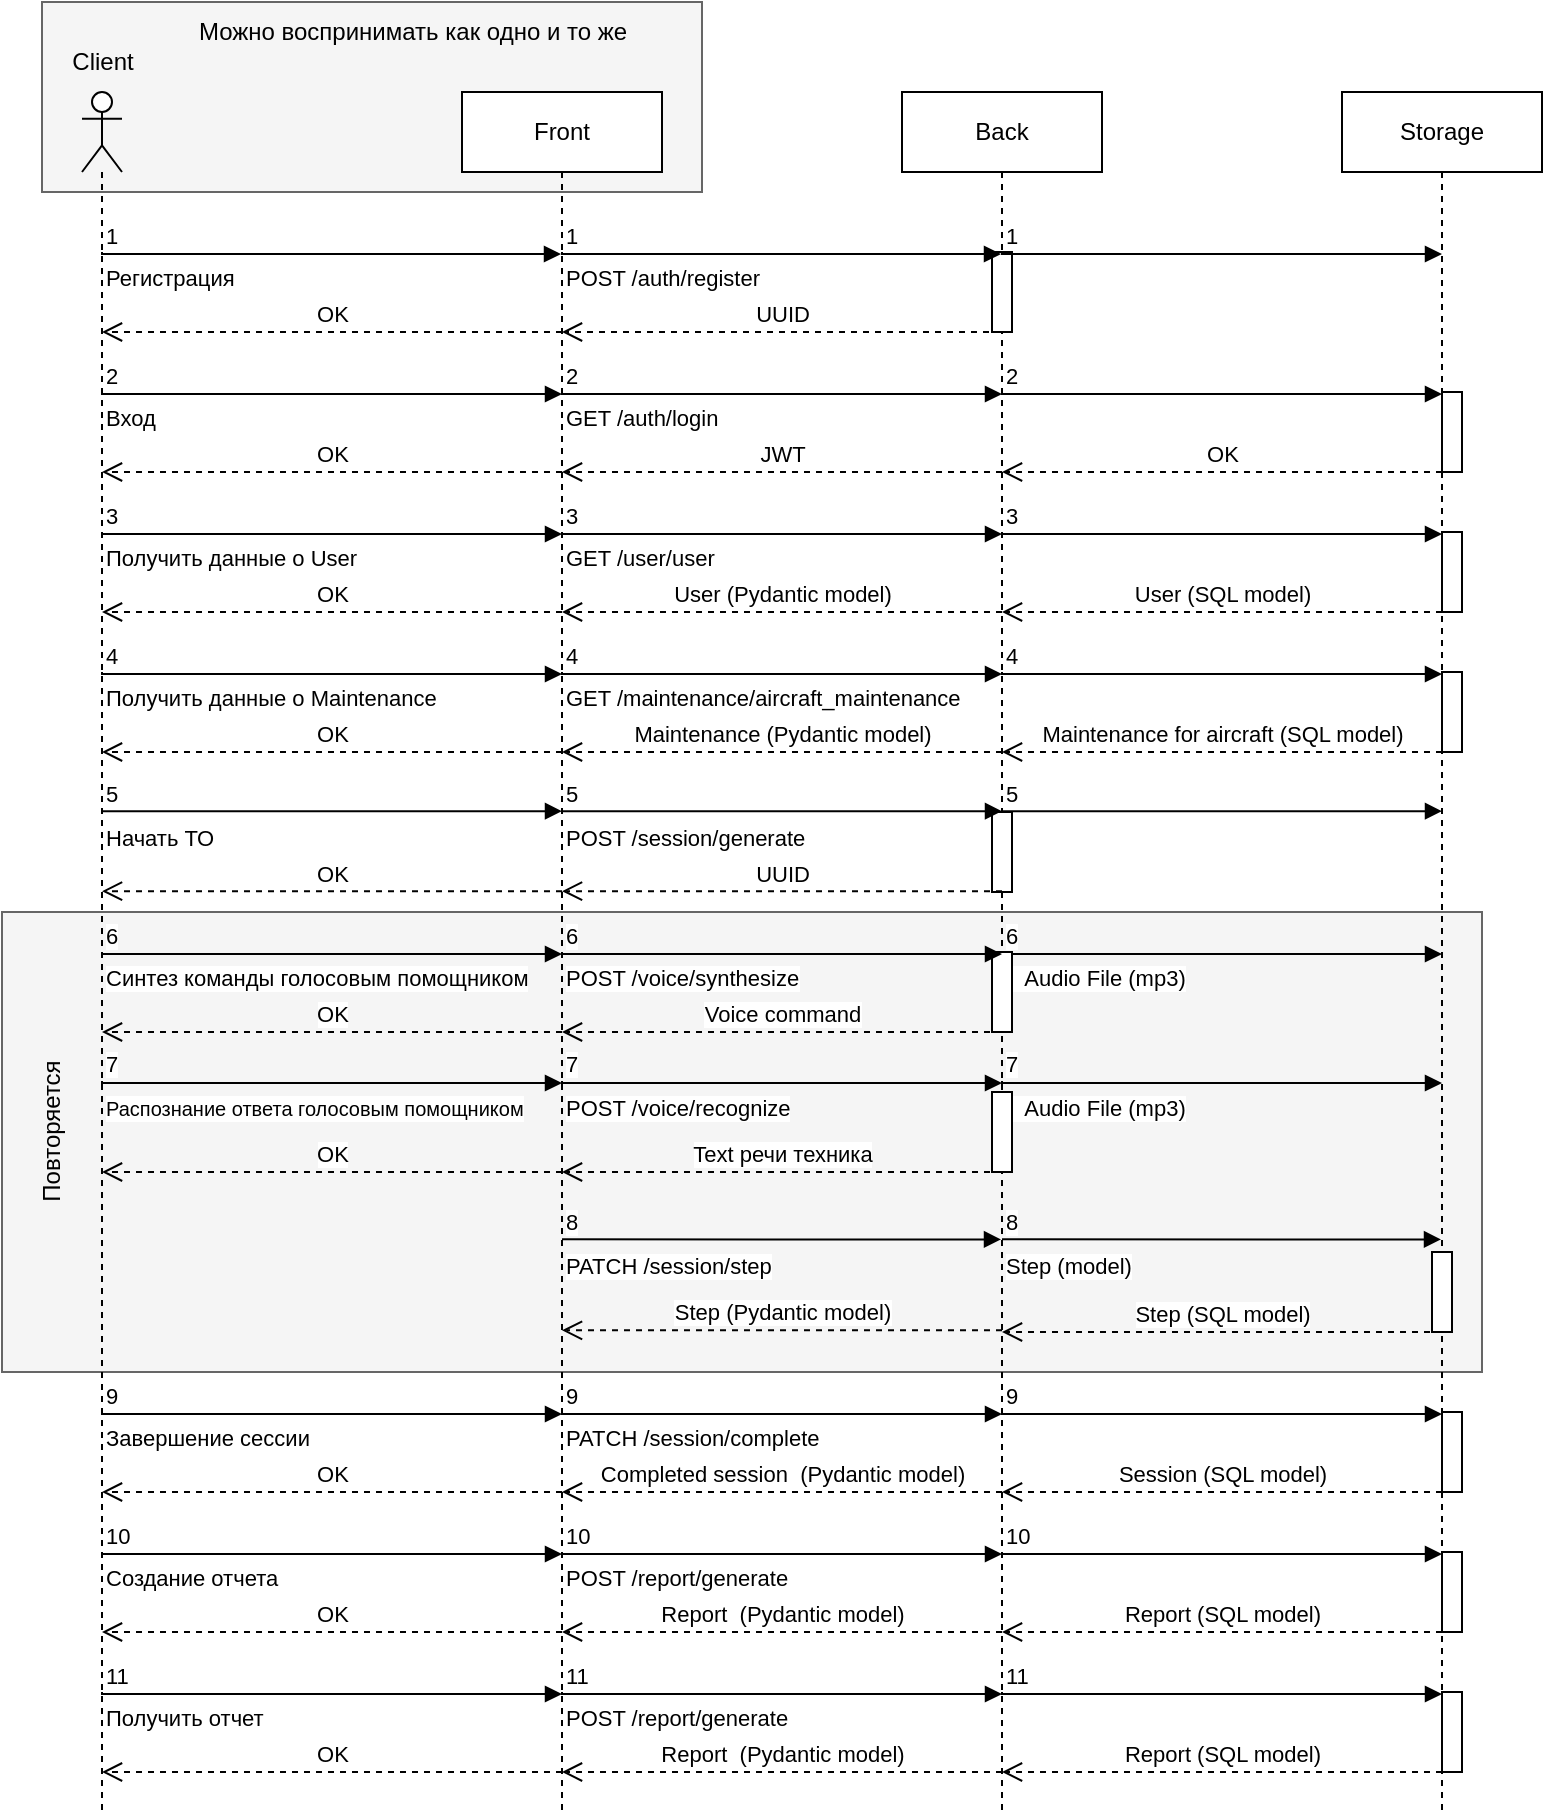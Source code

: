 <mxfile version="26.0.10">
  <diagram name="Page-1" id="mnqXat30dHa5sZkSwxg4">
    <mxGraphModel dx="1740" dy="1034" grid="1" gridSize="10" guides="1" tooltips="1" connect="1" arrows="1" fold="1" page="1" pageScale="1" pageWidth="850" pageHeight="1100" math="0" shadow="0">
      <root>
        <mxCell id="0" />
        <mxCell id="1" parent="0" />
        <mxCell id="ws5sJyPMo2YadNWLjSWE-92" value="" style="rounded=0;whiteSpace=wrap;html=1;fillColor=#f5f5f5;fontColor=#333333;strokeColor=#666666;" vertex="1" parent="1">
          <mxGeometry x="30" y="15" width="330" height="95" as="geometry" />
        </mxCell>
        <mxCell id="ws5sJyPMo2YadNWLjSWE-73" value="" style="rounded=0;whiteSpace=wrap;html=1;fillColor=#f5f5f5;strokeColor=#666666;fontColor=#333333;" vertex="1" parent="1">
          <mxGeometry x="10" y="470" width="740" height="230" as="geometry" />
        </mxCell>
        <mxCell id="ws5sJyPMo2YadNWLjSWE-1" value="" style="shape=umlLifeline;perimeter=lifelinePerimeter;whiteSpace=wrap;html=1;container=1;dropTarget=0;collapsible=0;recursiveResize=0;outlineConnect=0;portConstraint=eastwest;newEdgeStyle={&quot;curved&quot;:0,&quot;rounded&quot;:0};participant=umlActor;" vertex="1" parent="1">
          <mxGeometry x="50" y="60" width="20" height="860" as="geometry" />
        </mxCell>
        <mxCell id="ws5sJyPMo2YadNWLjSWE-2" value="Front" style="shape=umlLifeline;perimeter=lifelinePerimeter;whiteSpace=wrap;html=1;container=1;dropTarget=0;collapsible=0;recursiveResize=0;outlineConnect=0;portConstraint=eastwest;newEdgeStyle={&quot;curved&quot;:0,&quot;rounded&quot;:0};" vertex="1" parent="1">
          <mxGeometry x="240" y="60" width="100" height="860" as="geometry" />
        </mxCell>
        <mxCell id="ws5sJyPMo2YadNWLjSWE-3" value="Back" style="shape=umlLifeline;perimeter=lifelinePerimeter;whiteSpace=wrap;html=1;container=1;dropTarget=0;collapsible=0;recursiveResize=0;outlineConnect=0;portConstraint=eastwest;newEdgeStyle={&quot;curved&quot;:0,&quot;rounded&quot;:0};" vertex="1" parent="1">
          <mxGeometry x="460" y="60" width="100" height="860" as="geometry" />
        </mxCell>
        <mxCell id="ws5sJyPMo2YadNWLjSWE-27" value="" style="html=1;points=[[0,0,0,0,5],[0,1,0,0,-5],[1,0,0,0,5],[1,1,0,0,-5]];perimeter=orthogonalPerimeter;outlineConnect=0;targetShapes=umlLifeline;portConstraint=eastwest;newEdgeStyle={&quot;curved&quot;:0,&quot;rounded&quot;:0};" vertex="1" parent="ws5sJyPMo2YadNWLjSWE-3">
          <mxGeometry x="45" y="80" width="10" height="40" as="geometry" />
        </mxCell>
        <mxCell id="ws5sJyPMo2YadNWLjSWE-66" value="" style="html=1;points=[[0,0,0,0,5],[0,1,0,0,-5],[1,0,0,0,5],[1,1,0,0,-5]];perimeter=orthogonalPerimeter;outlineConnect=0;targetShapes=umlLifeline;portConstraint=eastwest;newEdgeStyle={&quot;curved&quot;:0,&quot;rounded&quot;:0};" vertex="1" parent="ws5sJyPMo2YadNWLjSWE-3">
          <mxGeometry x="45" y="360" width="10" height="40" as="geometry" />
        </mxCell>
        <mxCell id="ws5sJyPMo2YadNWLjSWE-4" value="Storage" style="shape=umlLifeline;perimeter=lifelinePerimeter;whiteSpace=wrap;html=1;container=1;dropTarget=0;collapsible=0;recursiveResize=0;outlineConnect=0;portConstraint=eastwest;newEdgeStyle={&quot;curved&quot;:0,&quot;rounded&quot;:0};" vertex="1" parent="1">
          <mxGeometry x="680" y="60" width="100" height="860" as="geometry" />
        </mxCell>
        <mxCell id="ws5sJyPMo2YadNWLjSWE-30" value="" style="html=1;points=[[0,0,0,0,5],[0,1,0,0,-5],[1,0,0,0,5],[1,1,0,0,-5]];perimeter=orthogonalPerimeter;outlineConnect=0;targetShapes=umlLifeline;portConstraint=eastwest;newEdgeStyle={&quot;curved&quot;:0,&quot;rounded&quot;:0};" vertex="1" parent="ws5sJyPMo2YadNWLjSWE-4">
          <mxGeometry x="50" y="150" width="10" height="40" as="geometry" />
        </mxCell>
        <mxCell id="ws5sJyPMo2YadNWLjSWE-41" value="" style="html=1;points=[[0,0,0,0,5],[0,1,0,0,-5],[1,0,0,0,5],[1,1,0,0,-5]];perimeter=orthogonalPerimeter;outlineConnect=0;targetShapes=umlLifeline;portConstraint=eastwest;newEdgeStyle={&quot;curved&quot;:0,&quot;rounded&quot;:0};" vertex="1" parent="ws5sJyPMo2YadNWLjSWE-4">
          <mxGeometry x="50" y="220" width="10" height="40" as="geometry" />
        </mxCell>
        <mxCell id="ws5sJyPMo2YadNWLjSWE-54" value="" style="html=1;points=[[0,0,0,0,5],[0,1,0,0,-5],[1,0,0,0,5],[1,1,0,0,-5]];perimeter=orthogonalPerimeter;outlineConnect=0;targetShapes=umlLifeline;portConstraint=eastwest;newEdgeStyle={&quot;curved&quot;:0,&quot;rounded&quot;:0};" vertex="1" parent="ws5sJyPMo2YadNWLjSWE-4">
          <mxGeometry x="50" y="290" width="10" height="40" as="geometry" />
        </mxCell>
        <mxCell id="ws5sJyPMo2YadNWLjSWE-112" value="" style="html=1;points=[[0,0,0,0,5],[0,1,0,0,-5],[1,0,0,0,5],[1,1,0,0,-5]];perimeter=orthogonalPerimeter;outlineConnect=0;targetShapes=umlLifeline;portConstraint=eastwest;newEdgeStyle={&quot;curved&quot;:0,&quot;rounded&quot;:0};" vertex="1" parent="ws5sJyPMo2YadNWLjSWE-4">
          <mxGeometry x="45" y="580" width="10" height="40" as="geometry" />
        </mxCell>
        <mxCell id="ws5sJyPMo2YadNWLjSWE-120" value="" style="html=1;points=[[0,0,0,0,5],[0,1,0,0,-5],[1,0,0,0,5],[1,1,0,0,-5]];perimeter=orthogonalPerimeter;outlineConnect=0;targetShapes=umlLifeline;portConstraint=eastwest;newEdgeStyle={&quot;curved&quot;:0,&quot;rounded&quot;:0};" vertex="1" parent="ws5sJyPMo2YadNWLjSWE-4">
          <mxGeometry x="50" y="660" width="10" height="40" as="geometry" />
        </mxCell>
        <mxCell id="ws5sJyPMo2YadNWLjSWE-131" value="" style="html=1;points=[[0,0,0,0,5],[0,1,0,0,-5],[1,0,0,0,5],[1,1,0,0,-5]];perimeter=orthogonalPerimeter;outlineConnect=0;targetShapes=umlLifeline;portConstraint=eastwest;newEdgeStyle={&quot;curved&quot;:0,&quot;rounded&quot;:0};" vertex="1" parent="ws5sJyPMo2YadNWLjSWE-4">
          <mxGeometry x="50" y="730" width="10" height="40" as="geometry" />
        </mxCell>
        <mxCell id="ws5sJyPMo2YadNWLjSWE-141" value="" style="html=1;points=[[0,0,0,0,5],[0,1,0,0,-5],[1,0,0,0,5],[1,1,0,0,-5]];perimeter=orthogonalPerimeter;outlineConnect=0;targetShapes=umlLifeline;portConstraint=eastwest;newEdgeStyle={&quot;curved&quot;:0,&quot;rounded&quot;:0};" vertex="1" parent="ws5sJyPMo2YadNWLjSWE-4">
          <mxGeometry x="50" y="800" width="10" height="40" as="geometry" />
        </mxCell>
        <mxCell id="ws5sJyPMo2YadNWLjSWE-5" value="Client" style="text;html=1;align=center;verticalAlign=middle;resizable=0;points=[];autosize=1;strokeColor=none;fillColor=none;" vertex="1" parent="1">
          <mxGeometry x="35" y="30" width="50" height="30" as="geometry" />
        </mxCell>
        <mxCell id="ws5sJyPMo2YadNWLjSWE-6" value="Регистрация" style="endArrow=block;endFill=1;html=1;edgeStyle=orthogonalEdgeStyle;align=left;verticalAlign=top;rounded=0;" edge="1" parent="1" target="ws5sJyPMo2YadNWLjSWE-2">
          <mxGeometry x="-1" relative="1" as="geometry">
            <mxPoint x="60" y="140" as="sourcePoint" />
            <mxPoint x="220" y="140" as="targetPoint" />
            <Array as="points">
              <mxPoint x="60" y="141" />
            </Array>
          </mxGeometry>
        </mxCell>
        <mxCell id="ws5sJyPMo2YadNWLjSWE-7" value="1" style="edgeLabel;resizable=0;html=1;align=left;verticalAlign=bottom;" connectable="0" vertex="1" parent="ws5sJyPMo2YadNWLjSWE-6">
          <mxGeometry x="-1" relative="1" as="geometry" />
        </mxCell>
        <mxCell id="ws5sJyPMo2YadNWLjSWE-10" value="POST /auth/register" style="endArrow=block;endFill=1;html=1;edgeStyle=orthogonalEdgeStyle;align=left;verticalAlign=top;rounded=0;" edge="1" parent="1" target="ws5sJyPMo2YadNWLjSWE-3">
          <mxGeometry x="-1" relative="1" as="geometry">
            <mxPoint x="290" y="140" as="sourcePoint" />
            <mxPoint x="500" y="141" as="targetPoint" />
            <Array as="points">
              <mxPoint x="290" y="141" />
            </Array>
          </mxGeometry>
        </mxCell>
        <mxCell id="ws5sJyPMo2YadNWLjSWE-11" value="1" style="edgeLabel;resizable=0;html=1;align=left;verticalAlign=bottom;" connectable="0" vertex="1" parent="ws5sJyPMo2YadNWLjSWE-10">
          <mxGeometry x="-1" relative="1" as="geometry" />
        </mxCell>
        <mxCell id="ws5sJyPMo2YadNWLjSWE-12" value="" style="endArrow=block;endFill=1;html=1;edgeStyle=orthogonalEdgeStyle;align=left;verticalAlign=top;rounded=0;" edge="1" parent="1">
          <mxGeometry x="-1" relative="1" as="geometry">
            <mxPoint x="510" y="140" as="sourcePoint" />
            <mxPoint x="730" y="141" as="targetPoint" />
            <Array as="points">
              <mxPoint x="510" y="141" />
            </Array>
          </mxGeometry>
        </mxCell>
        <mxCell id="ws5sJyPMo2YadNWLjSWE-13" value="1" style="edgeLabel;resizable=0;html=1;align=left;verticalAlign=bottom;" connectable="0" vertex="1" parent="ws5sJyPMo2YadNWLjSWE-12">
          <mxGeometry x="-1" relative="1" as="geometry" />
        </mxCell>
        <mxCell id="ws5sJyPMo2YadNWLjSWE-15" value="UUID" style="html=1;verticalAlign=bottom;endArrow=open;dashed=1;endSize=8;curved=0;rounded=0;" edge="1" parent="1" source="ws5sJyPMo2YadNWLjSWE-3" target="ws5sJyPMo2YadNWLjSWE-2">
          <mxGeometry relative="1" as="geometry">
            <mxPoint x="430" y="190" as="sourcePoint" />
            <mxPoint x="350" y="190" as="targetPoint" />
            <Array as="points">
              <mxPoint x="400" y="180" />
            </Array>
          </mxGeometry>
        </mxCell>
        <mxCell id="ws5sJyPMo2YadNWLjSWE-16" value="OK" style="html=1;verticalAlign=bottom;endArrow=open;dashed=1;endSize=8;curved=0;rounded=0;" edge="1" parent="1" target="ws5sJyPMo2YadNWLjSWE-1">
          <mxGeometry relative="1" as="geometry">
            <mxPoint x="290" y="180" as="sourcePoint" />
            <mxPoint x="70" y="180" as="targetPoint" />
            <Array as="points" />
          </mxGeometry>
        </mxCell>
        <mxCell id="ws5sJyPMo2YadNWLjSWE-17" value="Вход" style="endArrow=block;endFill=1;html=1;edgeStyle=orthogonalEdgeStyle;align=left;verticalAlign=top;rounded=0;" edge="1" parent="1">
          <mxGeometry x="-1" relative="1" as="geometry">
            <mxPoint x="60" y="210" as="sourcePoint" />
            <mxPoint x="290" y="211" as="targetPoint" />
            <Array as="points">
              <mxPoint x="60" y="211" />
            </Array>
          </mxGeometry>
        </mxCell>
        <mxCell id="ws5sJyPMo2YadNWLjSWE-18" value="2" style="edgeLabel;resizable=0;html=1;align=left;verticalAlign=bottom;" connectable="0" vertex="1" parent="ws5sJyPMo2YadNWLjSWE-17">
          <mxGeometry x="-1" relative="1" as="geometry" />
        </mxCell>
        <mxCell id="ws5sJyPMo2YadNWLjSWE-19" value="GET /auth/login" style="endArrow=block;endFill=1;html=1;edgeStyle=orthogonalEdgeStyle;align=left;verticalAlign=top;rounded=0;" edge="1" parent="1">
          <mxGeometry x="-1" relative="1" as="geometry">
            <mxPoint x="290" y="210" as="sourcePoint" />
            <mxPoint x="510" y="211" as="targetPoint" />
            <Array as="points">
              <mxPoint x="290" y="211" />
            </Array>
          </mxGeometry>
        </mxCell>
        <mxCell id="ws5sJyPMo2YadNWLjSWE-20" value="2" style="edgeLabel;resizable=0;html=1;align=left;verticalAlign=bottom;" connectable="0" vertex="1" parent="ws5sJyPMo2YadNWLjSWE-19">
          <mxGeometry x="-1" relative="1" as="geometry" />
        </mxCell>
        <mxCell id="ws5sJyPMo2YadNWLjSWE-28" value="" style="endArrow=block;endFill=1;html=1;edgeStyle=orthogonalEdgeStyle;align=left;verticalAlign=top;rounded=0;" edge="1" parent="1">
          <mxGeometry x="-1" relative="1" as="geometry">
            <mxPoint x="510" y="210" as="sourcePoint" />
            <mxPoint x="730" y="211" as="targetPoint" />
            <Array as="points">
              <mxPoint x="510" y="211" />
            </Array>
          </mxGeometry>
        </mxCell>
        <mxCell id="ws5sJyPMo2YadNWLjSWE-29" value="2" style="edgeLabel;resizable=0;html=1;align=left;verticalAlign=bottom;" connectable="0" vertex="1" parent="ws5sJyPMo2YadNWLjSWE-28">
          <mxGeometry x="-1" relative="1" as="geometry" />
        </mxCell>
        <mxCell id="ws5sJyPMo2YadNWLjSWE-31" value="JWT" style="html=1;verticalAlign=bottom;endArrow=open;dashed=1;endSize=8;curved=0;rounded=0;" edge="1" parent="1">
          <mxGeometry relative="1" as="geometry">
            <mxPoint x="510" y="250" as="sourcePoint" />
            <mxPoint x="290" y="250" as="targetPoint" />
            <Array as="points">
              <mxPoint x="400" y="250" />
            </Array>
          </mxGeometry>
        </mxCell>
        <mxCell id="ws5sJyPMo2YadNWLjSWE-32" value="OK" style="html=1;verticalAlign=bottom;endArrow=open;dashed=1;endSize=8;curved=0;rounded=0;" edge="1" parent="1">
          <mxGeometry relative="1" as="geometry">
            <mxPoint x="730" y="250" as="sourcePoint" />
            <mxPoint x="510" y="250" as="targetPoint" />
            <Array as="points">
              <mxPoint x="620" y="250" />
            </Array>
          </mxGeometry>
        </mxCell>
        <mxCell id="ws5sJyPMo2YadNWLjSWE-34" value="OK" style="html=1;verticalAlign=bottom;endArrow=open;dashed=1;endSize=8;curved=0;rounded=0;" edge="1" parent="1">
          <mxGeometry relative="1" as="geometry">
            <mxPoint x="290" y="250" as="sourcePoint" />
            <mxPoint x="60" y="250" as="targetPoint" />
            <Array as="points" />
          </mxGeometry>
        </mxCell>
        <mxCell id="ws5sJyPMo2YadNWLjSWE-35" value="Получить данные о User" style="endArrow=block;endFill=1;html=1;edgeStyle=orthogonalEdgeStyle;align=left;verticalAlign=top;rounded=0;" edge="1" parent="1">
          <mxGeometry x="-1" relative="1" as="geometry">
            <mxPoint x="60" y="280" as="sourcePoint" />
            <mxPoint x="290" y="281" as="targetPoint" />
            <Array as="points">
              <mxPoint x="60" y="281" />
            </Array>
          </mxGeometry>
        </mxCell>
        <mxCell id="ws5sJyPMo2YadNWLjSWE-36" value="3" style="edgeLabel;resizable=0;html=1;align=left;verticalAlign=bottom;" connectable="0" vertex="1" parent="ws5sJyPMo2YadNWLjSWE-35">
          <mxGeometry x="-1" relative="1" as="geometry" />
        </mxCell>
        <mxCell id="ws5sJyPMo2YadNWLjSWE-37" value="GET /user/user" style="endArrow=block;endFill=1;html=1;edgeStyle=orthogonalEdgeStyle;align=left;verticalAlign=top;rounded=0;" edge="1" parent="1">
          <mxGeometry x="-1" relative="1" as="geometry">
            <mxPoint x="290" y="280" as="sourcePoint" />
            <mxPoint x="510" y="281" as="targetPoint" />
            <Array as="points">
              <mxPoint x="290" y="281" />
            </Array>
          </mxGeometry>
        </mxCell>
        <mxCell id="ws5sJyPMo2YadNWLjSWE-38" value="3" style="edgeLabel;resizable=0;html=1;align=left;verticalAlign=bottom;" connectable="0" vertex="1" parent="ws5sJyPMo2YadNWLjSWE-37">
          <mxGeometry x="-1" relative="1" as="geometry" />
        </mxCell>
        <mxCell id="ws5sJyPMo2YadNWLjSWE-39" value="" style="endArrow=block;endFill=1;html=1;edgeStyle=orthogonalEdgeStyle;align=left;verticalAlign=top;rounded=0;" edge="1" parent="1">
          <mxGeometry x="-1" relative="1" as="geometry">
            <mxPoint x="510" y="280" as="sourcePoint" />
            <mxPoint x="730" y="281" as="targetPoint" />
            <Array as="points">
              <mxPoint x="510" y="281" />
            </Array>
          </mxGeometry>
        </mxCell>
        <mxCell id="ws5sJyPMo2YadNWLjSWE-40" value="3" style="edgeLabel;resizable=0;html=1;align=left;verticalAlign=bottom;" connectable="0" vertex="1" parent="ws5sJyPMo2YadNWLjSWE-39">
          <mxGeometry x="-1" relative="1" as="geometry" />
        </mxCell>
        <mxCell id="ws5sJyPMo2YadNWLjSWE-42" value="User (Pydantic model)" style="html=1;verticalAlign=bottom;endArrow=open;dashed=1;endSize=8;curved=0;rounded=0;" edge="1" parent="1">
          <mxGeometry relative="1" as="geometry">
            <mxPoint x="510" y="320" as="sourcePoint" />
            <mxPoint x="290" y="320" as="targetPoint" />
            <Array as="points">
              <mxPoint x="400" y="320" />
            </Array>
          </mxGeometry>
        </mxCell>
        <mxCell id="ws5sJyPMo2YadNWLjSWE-43" value="User (SQL model)" style="html=1;verticalAlign=bottom;endArrow=open;dashed=1;endSize=8;curved=0;rounded=0;" edge="1" parent="1">
          <mxGeometry relative="1" as="geometry">
            <mxPoint x="730" y="320" as="sourcePoint" />
            <mxPoint x="510" y="320" as="targetPoint" />
            <Array as="points" />
          </mxGeometry>
        </mxCell>
        <mxCell id="ws5sJyPMo2YadNWLjSWE-44" value="OK" style="html=1;verticalAlign=bottom;endArrow=open;dashed=1;endSize=8;curved=0;rounded=0;" edge="1" parent="1">
          <mxGeometry relative="1" as="geometry">
            <mxPoint x="290" y="320" as="sourcePoint" />
            <mxPoint x="60" y="320" as="targetPoint" />
            <Array as="points" />
          </mxGeometry>
        </mxCell>
        <mxCell id="ws5sJyPMo2YadNWLjSWE-45" value="Получить данные о Maintenance" style="endArrow=block;endFill=1;html=1;edgeStyle=orthogonalEdgeStyle;align=left;verticalAlign=top;rounded=0;" edge="1" parent="1">
          <mxGeometry x="-1" relative="1" as="geometry">
            <mxPoint x="60" y="350" as="sourcePoint" />
            <mxPoint x="290" y="351" as="targetPoint" />
            <Array as="points">
              <mxPoint x="60" y="351" />
            </Array>
          </mxGeometry>
        </mxCell>
        <mxCell id="ws5sJyPMo2YadNWLjSWE-46" value="4" style="edgeLabel;resizable=0;html=1;align=left;verticalAlign=bottom;" connectable="0" vertex="1" parent="ws5sJyPMo2YadNWLjSWE-45">
          <mxGeometry x="-1" relative="1" as="geometry" />
        </mxCell>
        <mxCell id="ws5sJyPMo2YadNWLjSWE-47" value="GET /maintenance/aircraft_maintenance" style="endArrow=block;endFill=1;html=1;edgeStyle=orthogonalEdgeStyle;align=left;verticalAlign=top;rounded=0;" edge="1" parent="1">
          <mxGeometry x="-1" relative="1" as="geometry">
            <mxPoint x="290" y="350" as="sourcePoint" />
            <mxPoint x="510" y="351" as="targetPoint" />
            <Array as="points">
              <mxPoint x="290" y="351" />
            </Array>
          </mxGeometry>
        </mxCell>
        <mxCell id="ws5sJyPMo2YadNWLjSWE-48" value="4" style="edgeLabel;resizable=0;html=1;align=left;verticalAlign=bottom;" connectable="0" vertex="1" parent="ws5sJyPMo2YadNWLjSWE-47">
          <mxGeometry x="-1" relative="1" as="geometry" />
        </mxCell>
        <mxCell id="ws5sJyPMo2YadNWLjSWE-49" value="" style="endArrow=block;endFill=1;html=1;edgeStyle=orthogonalEdgeStyle;align=left;verticalAlign=top;rounded=0;" edge="1" parent="1">
          <mxGeometry x="-1" relative="1" as="geometry">
            <mxPoint x="510" y="350" as="sourcePoint" />
            <mxPoint x="730" y="351" as="targetPoint" />
            <Array as="points">
              <mxPoint x="510" y="351" />
            </Array>
          </mxGeometry>
        </mxCell>
        <mxCell id="ws5sJyPMo2YadNWLjSWE-50" value="4" style="edgeLabel;resizable=0;html=1;align=left;verticalAlign=bottom;" connectable="0" vertex="1" parent="ws5sJyPMo2YadNWLjSWE-49">
          <mxGeometry x="-1" relative="1" as="geometry" />
        </mxCell>
        <mxCell id="ws5sJyPMo2YadNWLjSWE-51" value="&lt;span style=&quot;text-align: left;&quot;&gt;Maintenance&lt;/span&gt;&amp;nbsp;(Pydantic model)" style="html=1;verticalAlign=bottom;endArrow=open;dashed=1;endSize=8;curved=0;rounded=0;" edge="1" parent="1">
          <mxGeometry relative="1" as="geometry">
            <mxPoint x="510" y="390" as="sourcePoint" />
            <mxPoint x="290" y="390" as="targetPoint" />
            <Array as="points">
              <mxPoint x="400" y="390" />
            </Array>
          </mxGeometry>
        </mxCell>
        <mxCell id="ws5sJyPMo2YadNWLjSWE-52" value="&lt;span style=&quot;text-align: left;&quot;&gt;Maintenance for aircraft&lt;/span&gt;&amp;nbsp;(SQL model)" style="html=1;verticalAlign=bottom;endArrow=open;dashed=1;endSize=8;curved=0;rounded=0;" edge="1" parent="1">
          <mxGeometry relative="1" as="geometry">
            <mxPoint x="730" y="390" as="sourcePoint" />
            <mxPoint x="510" y="390" as="targetPoint" />
            <Array as="points" />
          </mxGeometry>
        </mxCell>
        <mxCell id="ws5sJyPMo2YadNWLjSWE-53" value="OK" style="html=1;verticalAlign=bottom;endArrow=open;dashed=1;endSize=8;curved=0;rounded=0;" edge="1" parent="1">
          <mxGeometry relative="1" as="geometry">
            <mxPoint x="290" y="390" as="sourcePoint" />
            <mxPoint x="60" y="390" as="targetPoint" />
            <Array as="points" />
          </mxGeometry>
        </mxCell>
        <mxCell id="ws5sJyPMo2YadNWLjSWE-57" value="Начать ТО" style="endArrow=block;endFill=1;html=1;edgeStyle=orthogonalEdgeStyle;align=left;verticalAlign=top;rounded=0;" edge="1" parent="1">
          <mxGeometry x="-1" relative="1" as="geometry">
            <mxPoint x="60" y="419.58" as="sourcePoint" />
            <mxPoint x="290" y="420.58" as="targetPoint" />
            <Array as="points">
              <mxPoint x="60" y="420.58" />
            </Array>
          </mxGeometry>
        </mxCell>
        <mxCell id="ws5sJyPMo2YadNWLjSWE-58" value="5" style="edgeLabel;resizable=0;html=1;align=left;verticalAlign=bottom;" connectable="0" vertex="1" parent="ws5sJyPMo2YadNWLjSWE-57">
          <mxGeometry x="-1" relative="1" as="geometry" />
        </mxCell>
        <mxCell id="ws5sJyPMo2YadNWLjSWE-59" value="POST /session/generate" style="endArrow=block;endFill=1;html=1;edgeStyle=orthogonalEdgeStyle;align=left;verticalAlign=top;rounded=0;" edge="1" parent="1">
          <mxGeometry x="-1" relative="1" as="geometry">
            <mxPoint x="290" y="419.58" as="sourcePoint" />
            <mxPoint x="510" y="420.58" as="targetPoint" />
            <Array as="points">
              <mxPoint x="290" y="420.58" />
            </Array>
          </mxGeometry>
        </mxCell>
        <mxCell id="ws5sJyPMo2YadNWLjSWE-60" value="5" style="edgeLabel;resizable=0;html=1;align=left;verticalAlign=bottom;" connectable="0" vertex="1" parent="ws5sJyPMo2YadNWLjSWE-59">
          <mxGeometry x="-1" relative="1" as="geometry" />
        </mxCell>
        <mxCell id="ws5sJyPMo2YadNWLjSWE-61" value="" style="endArrow=block;endFill=1;html=1;edgeStyle=orthogonalEdgeStyle;align=left;verticalAlign=top;rounded=0;" edge="1" parent="1">
          <mxGeometry x="-1" relative="1" as="geometry">
            <mxPoint x="510" y="419.58" as="sourcePoint" />
            <mxPoint x="730" y="420.58" as="targetPoint" />
            <Array as="points">
              <mxPoint x="510" y="420.58" />
            </Array>
          </mxGeometry>
        </mxCell>
        <mxCell id="ws5sJyPMo2YadNWLjSWE-62" value="5" style="edgeLabel;resizable=0;html=1;align=left;verticalAlign=bottom;" connectable="0" vertex="1" parent="ws5sJyPMo2YadNWLjSWE-61">
          <mxGeometry x="-1" relative="1" as="geometry" />
        </mxCell>
        <mxCell id="ws5sJyPMo2YadNWLjSWE-63" value="&lt;div style=&quot;text-align: left;&quot;&gt;UUID&lt;/div&gt;" style="html=1;verticalAlign=bottom;endArrow=open;dashed=1;endSize=8;curved=0;rounded=0;" edge="1" parent="1">
          <mxGeometry relative="1" as="geometry">
            <mxPoint x="510" y="459.58" as="sourcePoint" />
            <mxPoint x="290" y="459.58" as="targetPoint" />
            <Array as="points">
              <mxPoint x="400" y="459.58" />
            </Array>
          </mxGeometry>
        </mxCell>
        <mxCell id="ws5sJyPMo2YadNWLjSWE-65" value="OK" style="html=1;verticalAlign=bottom;endArrow=open;dashed=1;endSize=8;curved=0;rounded=0;" edge="1" parent="1">
          <mxGeometry relative="1" as="geometry">
            <mxPoint x="290" y="459.58" as="sourcePoint" />
            <mxPoint x="60" y="459.58" as="targetPoint" />
            <Array as="points" />
          </mxGeometry>
        </mxCell>
        <mxCell id="ws5sJyPMo2YadNWLjSWE-74" value="Синтез команды голосовым помощником" style="endArrow=block;endFill=1;html=1;edgeStyle=orthogonalEdgeStyle;align=left;verticalAlign=top;rounded=0;" edge="1" parent="1">
          <mxGeometry x="-1" relative="1" as="geometry">
            <mxPoint x="60" y="490" as="sourcePoint" />
            <mxPoint x="290" y="491" as="targetPoint" />
            <Array as="points">
              <mxPoint x="60" y="491" />
            </Array>
          </mxGeometry>
        </mxCell>
        <mxCell id="ws5sJyPMo2YadNWLjSWE-75" value="6" style="edgeLabel;resizable=0;html=1;align=left;verticalAlign=bottom;" connectable="0" vertex="1" parent="ws5sJyPMo2YadNWLjSWE-74">
          <mxGeometry x="-1" relative="1" as="geometry" />
        </mxCell>
        <mxCell id="ws5sJyPMo2YadNWLjSWE-81" value="&amp;nbsp; &amp;nbsp;Audio File (mp3)" style="endArrow=block;endFill=1;html=1;edgeStyle=orthogonalEdgeStyle;align=left;verticalAlign=top;rounded=0;" edge="1" parent="1">
          <mxGeometry x="-1" relative="1" as="geometry">
            <mxPoint x="510" y="490" as="sourcePoint" />
            <mxPoint x="730" y="491" as="targetPoint" />
            <Array as="points">
              <mxPoint x="510" y="491" />
            </Array>
            <mxPoint as="offset" />
          </mxGeometry>
        </mxCell>
        <mxCell id="ws5sJyPMo2YadNWLjSWE-82" value="6" style="edgeLabel;resizable=0;html=1;align=left;verticalAlign=bottom;" connectable="0" vertex="1" parent="ws5sJyPMo2YadNWLjSWE-81">
          <mxGeometry x="-1" relative="1" as="geometry" />
        </mxCell>
        <mxCell id="ws5sJyPMo2YadNWLjSWE-83" value="" style="html=1;points=[[0,0,0,0,5],[0,1,0,0,-5],[1,0,0,0,5],[1,1,0,0,-5]];perimeter=orthogonalPerimeter;outlineConnect=0;targetShapes=umlLifeline;portConstraint=eastwest;newEdgeStyle={&quot;curved&quot;:0,&quot;rounded&quot;:0};" vertex="1" parent="1">
          <mxGeometry x="505" y="490" width="10" height="40" as="geometry" />
        </mxCell>
        <mxCell id="ws5sJyPMo2YadNWLjSWE-76" value="POST /voice/synthesize" style="endArrow=block;endFill=1;html=1;edgeStyle=orthogonalEdgeStyle;align=left;verticalAlign=top;rounded=0;" edge="1" parent="1">
          <mxGeometry x="-1" relative="1" as="geometry">
            <mxPoint x="290" y="490" as="sourcePoint" />
            <mxPoint x="510" y="491" as="targetPoint" />
            <Array as="points">
              <mxPoint x="290" y="491" />
            </Array>
          </mxGeometry>
        </mxCell>
        <mxCell id="ws5sJyPMo2YadNWLjSWE-77" value="6" style="edgeLabel;resizable=0;html=1;align=left;verticalAlign=bottom;" connectable="0" vertex="1" parent="ws5sJyPMo2YadNWLjSWE-76">
          <mxGeometry x="-1" relative="1" as="geometry" />
        </mxCell>
        <mxCell id="ws5sJyPMo2YadNWLjSWE-84" value="&lt;div style=&quot;text-align: left;&quot;&gt;Voice command&lt;/div&gt;" style="html=1;verticalAlign=bottom;endArrow=open;dashed=1;endSize=8;curved=0;rounded=0;" edge="1" parent="1">
          <mxGeometry relative="1" as="geometry">
            <mxPoint x="510" y="530" as="sourcePoint" />
            <mxPoint x="290" y="530" as="targetPoint" />
            <Array as="points">
              <mxPoint x="400" y="530" />
            </Array>
          </mxGeometry>
        </mxCell>
        <mxCell id="ws5sJyPMo2YadNWLjSWE-85" value="OK" style="html=1;verticalAlign=bottom;endArrow=open;dashed=1;endSize=8;curved=0;rounded=0;" edge="1" parent="1">
          <mxGeometry relative="1" as="geometry">
            <mxPoint x="290" y="530" as="sourcePoint" />
            <mxPoint x="60" y="530" as="targetPoint" />
            <Array as="points" />
          </mxGeometry>
        </mxCell>
        <mxCell id="ws5sJyPMo2YadNWLjSWE-86" value="&lt;font style=&quot;font-size: 10px;&quot;&gt;Распознание ответа голосовым&amp;nbsp;&lt;/font&gt;&lt;span style=&quot;font-size: 10px;&quot;&gt;помощником&lt;/span&gt;" style="endArrow=block;endFill=1;html=1;edgeStyle=orthogonalEdgeStyle;align=left;verticalAlign=top;rounded=0;" edge="1" parent="1">
          <mxGeometry x="-1" relative="1" as="geometry">
            <mxPoint x="60" y="554.5" as="sourcePoint" />
            <mxPoint x="290" y="555.5" as="targetPoint" />
            <Array as="points">
              <mxPoint x="60" y="555.5" />
            </Array>
          </mxGeometry>
        </mxCell>
        <mxCell id="ws5sJyPMo2YadNWLjSWE-87" value="7" style="edgeLabel;resizable=0;html=1;align=left;verticalAlign=bottom;" connectable="0" vertex="1" parent="ws5sJyPMo2YadNWLjSWE-86">
          <mxGeometry x="-1" relative="1" as="geometry" />
        </mxCell>
        <mxCell id="ws5sJyPMo2YadNWLjSWE-88" value="&amp;nbsp; &amp;nbsp;Audio File (mp3)" style="endArrow=block;endFill=1;html=1;edgeStyle=orthogonalEdgeStyle;align=left;verticalAlign=top;rounded=0;" edge="1" parent="1">
          <mxGeometry x="-1" relative="1" as="geometry">
            <mxPoint x="510" y="554.5" as="sourcePoint" />
            <mxPoint x="730" y="555.5" as="targetPoint" />
            <Array as="points">
              <mxPoint x="510" y="555.5" />
            </Array>
            <mxPoint as="offset" />
          </mxGeometry>
        </mxCell>
        <mxCell id="ws5sJyPMo2YadNWLjSWE-89" value="7" style="edgeLabel;resizable=0;html=1;align=left;verticalAlign=bottom;" connectable="0" vertex="1" parent="ws5sJyPMo2YadNWLjSWE-88">
          <mxGeometry x="-1" relative="1" as="geometry" />
        </mxCell>
        <mxCell id="ws5sJyPMo2YadNWLjSWE-90" value="POST /voice/recognize" style="endArrow=block;endFill=1;html=1;edgeStyle=orthogonalEdgeStyle;align=left;verticalAlign=top;rounded=0;" edge="1" parent="1">
          <mxGeometry x="-1" relative="1" as="geometry">
            <mxPoint x="290" y="554.5" as="sourcePoint" />
            <mxPoint x="510" y="555.5" as="targetPoint" />
            <Array as="points">
              <mxPoint x="290" y="555.5" />
            </Array>
          </mxGeometry>
        </mxCell>
        <mxCell id="ws5sJyPMo2YadNWLjSWE-91" value="7" style="edgeLabel;resizable=0;html=1;align=left;verticalAlign=bottom;" connectable="0" vertex="1" parent="ws5sJyPMo2YadNWLjSWE-90">
          <mxGeometry x="-1" relative="1" as="geometry" />
        </mxCell>
        <mxCell id="ws5sJyPMo2YadNWLjSWE-93" value="Можно воспринимать как одно и то же" style="text;html=1;align=center;verticalAlign=middle;resizable=0;points=[];autosize=1;strokeColor=none;fillColor=none;" vertex="1" parent="1">
          <mxGeometry x="90" y="15" width="250" height="30" as="geometry" />
        </mxCell>
        <mxCell id="ws5sJyPMo2YadNWLjSWE-100" value="" style="html=1;points=[[0,0,0,0,5],[0,1,0,0,-5],[1,0,0,0,5],[1,1,0,0,-5]];perimeter=orthogonalPerimeter;outlineConnect=0;targetShapes=umlLifeline;portConstraint=eastwest;newEdgeStyle={&quot;curved&quot;:0,&quot;rounded&quot;:0};" vertex="1" parent="1">
          <mxGeometry x="505" y="560" width="10" height="40" as="geometry" />
        </mxCell>
        <mxCell id="ws5sJyPMo2YadNWLjSWE-101" value="&lt;div style=&quot;text-align: left;&quot;&gt;Text речи техника&lt;/div&gt;" style="html=1;verticalAlign=bottom;endArrow=open;dashed=1;endSize=8;curved=0;rounded=0;" edge="1" parent="1">
          <mxGeometry relative="1" as="geometry">
            <mxPoint x="510" y="600" as="sourcePoint" />
            <mxPoint x="290" y="600" as="targetPoint" />
            <Array as="points">
              <mxPoint x="400" y="600" />
            </Array>
          </mxGeometry>
        </mxCell>
        <mxCell id="ws5sJyPMo2YadNWLjSWE-102" value="OK" style="html=1;verticalAlign=bottom;endArrow=open;dashed=1;endSize=8;curved=0;rounded=0;" edge="1" parent="1">
          <mxGeometry relative="1" as="geometry">
            <mxPoint x="290" y="600" as="sourcePoint" />
            <mxPoint x="60" y="600" as="targetPoint" />
            <Array as="points" />
          </mxGeometry>
        </mxCell>
        <mxCell id="ws5sJyPMo2YadNWLjSWE-105" value="Step (model)" style="endArrow=block;endFill=1;html=1;edgeStyle=orthogonalEdgeStyle;align=left;verticalAlign=top;rounded=0;" edge="1" parent="1" target="ws5sJyPMo2YadNWLjSWE-4">
          <mxGeometry x="-1" relative="1" as="geometry">
            <mxPoint x="510" y="633.67" as="sourcePoint" />
            <mxPoint x="730" y="634.67" as="targetPoint" />
            <Array as="points">
              <mxPoint x="660" y="634" />
              <mxPoint x="660" y="634" />
            </Array>
            <mxPoint as="offset" />
          </mxGeometry>
        </mxCell>
        <mxCell id="ws5sJyPMo2YadNWLjSWE-106" value="8" style="edgeLabel;resizable=0;html=1;align=left;verticalAlign=bottom;" connectable="0" vertex="1" parent="ws5sJyPMo2YadNWLjSWE-105">
          <mxGeometry x="-1" relative="1" as="geometry" />
        </mxCell>
        <mxCell id="ws5sJyPMo2YadNWLjSWE-107" value="PATCH /session/step" style="endArrow=block;endFill=1;html=1;edgeStyle=orthogonalEdgeStyle;align=left;verticalAlign=top;rounded=0;" edge="1" parent="1" target="ws5sJyPMo2YadNWLjSWE-3">
          <mxGeometry x="-1" relative="1" as="geometry">
            <mxPoint x="290" y="633.67" as="sourcePoint" />
            <mxPoint x="510" y="634.67" as="targetPoint" />
            <Array as="points">
              <mxPoint x="450" y="634" />
              <mxPoint x="450" y="634" />
            </Array>
          </mxGeometry>
        </mxCell>
        <mxCell id="ws5sJyPMo2YadNWLjSWE-108" value="8" style="edgeLabel;resizable=0;html=1;align=left;verticalAlign=bottom;" connectable="0" vertex="1" parent="ws5sJyPMo2YadNWLjSWE-107">
          <mxGeometry x="-1" relative="1" as="geometry" />
        </mxCell>
        <mxCell id="ws5sJyPMo2YadNWLjSWE-109" value="&lt;div style=&quot;text-align: left;&quot;&gt;Step (Pydantic model)&lt;/div&gt;" style="html=1;verticalAlign=bottom;endArrow=open;dashed=1;endSize=8;curved=0;rounded=0;" edge="1" parent="1">
          <mxGeometry relative="1" as="geometry">
            <mxPoint x="510" y="679.17" as="sourcePoint" />
            <mxPoint x="290" y="679.17" as="targetPoint" />
            <Array as="points">
              <mxPoint x="400" y="679.17" />
            </Array>
          </mxGeometry>
        </mxCell>
        <mxCell id="ws5sJyPMo2YadNWLjSWE-111" value="Step (SQL model)" style="html=1;verticalAlign=bottom;endArrow=open;dashed=1;endSize=8;curved=0;rounded=0;" edge="1" parent="1">
          <mxGeometry relative="1" as="geometry">
            <mxPoint x="730" y="680" as="sourcePoint" />
            <mxPoint x="510" y="680" as="targetPoint" />
            <Array as="points" />
          </mxGeometry>
        </mxCell>
        <mxCell id="ws5sJyPMo2YadNWLjSWE-113" value="Повторяется" style="text;html=1;align=center;verticalAlign=middle;resizable=0;points=[];autosize=1;strokeColor=none;fillColor=none;rotation=-90;" vertex="1" parent="1">
          <mxGeometry x="-15" y="565" width="100" height="30" as="geometry" />
        </mxCell>
        <mxCell id="ws5sJyPMo2YadNWLjSWE-114" value="Завершение сессии&amp;nbsp;" style="endArrow=block;endFill=1;html=1;edgeStyle=orthogonalEdgeStyle;align=left;verticalAlign=top;rounded=0;" edge="1" parent="1">
          <mxGeometry x="-1" relative="1" as="geometry">
            <mxPoint x="60" y="720" as="sourcePoint" />
            <mxPoint x="290" y="721" as="targetPoint" />
            <Array as="points">
              <mxPoint x="60" y="721" />
            </Array>
          </mxGeometry>
        </mxCell>
        <mxCell id="ws5sJyPMo2YadNWLjSWE-115" value="9" style="edgeLabel;resizable=0;html=1;align=left;verticalAlign=bottom;" connectable="0" vertex="1" parent="ws5sJyPMo2YadNWLjSWE-114">
          <mxGeometry x="-1" relative="1" as="geometry" />
        </mxCell>
        <mxCell id="ws5sJyPMo2YadNWLjSWE-116" value="" style="endArrow=block;endFill=1;html=1;edgeStyle=orthogonalEdgeStyle;align=left;verticalAlign=top;rounded=0;" edge="1" parent="1">
          <mxGeometry x="-1" relative="1" as="geometry">
            <mxPoint x="510" y="720" as="sourcePoint" />
            <mxPoint x="730" y="721" as="targetPoint" />
            <Array as="points">
              <mxPoint x="510" y="721" />
            </Array>
            <mxPoint as="offset" />
          </mxGeometry>
        </mxCell>
        <mxCell id="ws5sJyPMo2YadNWLjSWE-117" value="9" style="edgeLabel;resizable=0;html=1;align=left;verticalAlign=bottom;" connectable="0" vertex="1" parent="ws5sJyPMo2YadNWLjSWE-116">
          <mxGeometry x="-1" relative="1" as="geometry" />
        </mxCell>
        <mxCell id="ws5sJyPMo2YadNWLjSWE-118" value="PATCH /session/complete" style="endArrow=block;endFill=1;html=1;edgeStyle=orthogonalEdgeStyle;align=left;verticalAlign=top;rounded=0;" edge="1" parent="1">
          <mxGeometry x="-1" relative="1" as="geometry">
            <mxPoint x="290" y="720" as="sourcePoint" />
            <mxPoint x="510" y="721" as="targetPoint" />
            <Array as="points">
              <mxPoint x="290" y="721" />
            </Array>
          </mxGeometry>
        </mxCell>
        <mxCell id="ws5sJyPMo2YadNWLjSWE-119" value="9" style="edgeLabel;resizable=0;html=1;align=left;verticalAlign=bottom;" connectable="0" vertex="1" parent="ws5sJyPMo2YadNWLjSWE-118">
          <mxGeometry x="-1" relative="1" as="geometry" />
        </mxCell>
        <mxCell id="ws5sJyPMo2YadNWLjSWE-121" value="&lt;span style=&quot;text-align: left;&quot;&gt;Completed session&amp;nbsp;&lt;/span&gt;&amp;nbsp;(Pydantic model)" style="html=1;verticalAlign=bottom;endArrow=open;dashed=1;endSize=8;curved=0;rounded=0;" edge="1" parent="1">
          <mxGeometry relative="1" as="geometry">
            <mxPoint x="510" y="760" as="sourcePoint" />
            <mxPoint x="290" y="760" as="targetPoint" />
            <Array as="points">
              <mxPoint x="400" y="760" />
            </Array>
          </mxGeometry>
        </mxCell>
        <mxCell id="ws5sJyPMo2YadNWLjSWE-122" value="&lt;div style=&quot;text-align: left;&quot;&gt;Session (SQL model)&lt;/div&gt;" style="html=1;verticalAlign=bottom;endArrow=open;dashed=1;endSize=8;curved=0;rounded=0;" edge="1" parent="1">
          <mxGeometry relative="1" as="geometry">
            <mxPoint x="730" y="760" as="sourcePoint" />
            <mxPoint x="510" y="760" as="targetPoint" />
            <Array as="points" />
          </mxGeometry>
        </mxCell>
        <mxCell id="ws5sJyPMo2YadNWLjSWE-123" value="OK" style="html=1;verticalAlign=bottom;endArrow=open;dashed=1;endSize=8;curved=0;rounded=0;" edge="1" parent="1">
          <mxGeometry relative="1" as="geometry">
            <mxPoint x="290" y="760" as="sourcePoint" />
            <mxPoint x="60" y="760" as="targetPoint" />
            <Array as="points" />
            <mxPoint as="offset" />
          </mxGeometry>
        </mxCell>
        <mxCell id="ws5sJyPMo2YadNWLjSWE-124" value="Создание отчета" style="endArrow=block;endFill=1;html=1;edgeStyle=orthogonalEdgeStyle;align=left;verticalAlign=top;rounded=0;" edge="1" parent="1">
          <mxGeometry x="-1" relative="1" as="geometry">
            <mxPoint x="60" y="790" as="sourcePoint" />
            <mxPoint x="290" y="791" as="targetPoint" />
            <Array as="points">
              <mxPoint x="60" y="791" />
            </Array>
          </mxGeometry>
        </mxCell>
        <mxCell id="ws5sJyPMo2YadNWLjSWE-125" value="10" style="edgeLabel;resizable=0;html=1;align=left;verticalAlign=bottom;" connectable="0" vertex="1" parent="ws5sJyPMo2YadNWLjSWE-124">
          <mxGeometry x="-1" relative="1" as="geometry" />
        </mxCell>
        <mxCell id="ws5sJyPMo2YadNWLjSWE-126" value="" style="endArrow=block;endFill=1;html=1;edgeStyle=orthogonalEdgeStyle;align=left;verticalAlign=top;rounded=0;" edge="1" parent="1">
          <mxGeometry x="-1" relative="1" as="geometry">
            <mxPoint x="510" y="790" as="sourcePoint" />
            <mxPoint x="730" y="791" as="targetPoint" />
            <Array as="points">
              <mxPoint x="510" y="791" />
            </Array>
            <mxPoint as="offset" />
          </mxGeometry>
        </mxCell>
        <mxCell id="ws5sJyPMo2YadNWLjSWE-127" value="10" style="edgeLabel;resizable=0;html=1;align=left;verticalAlign=bottom;" connectable="0" vertex="1" parent="ws5sJyPMo2YadNWLjSWE-126">
          <mxGeometry x="-1" relative="1" as="geometry" />
        </mxCell>
        <mxCell id="ws5sJyPMo2YadNWLjSWE-128" value="POST /report/generate" style="endArrow=block;endFill=1;html=1;edgeStyle=orthogonalEdgeStyle;align=left;verticalAlign=top;rounded=0;" edge="1" parent="1">
          <mxGeometry x="-1" relative="1" as="geometry">
            <mxPoint x="290" y="790" as="sourcePoint" />
            <mxPoint x="510" y="791" as="targetPoint" />
            <Array as="points">
              <mxPoint x="290" y="791" />
            </Array>
          </mxGeometry>
        </mxCell>
        <mxCell id="ws5sJyPMo2YadNWLjSWE-129" value="10" style="edgeLabel;resizable=0;html=1;align=left;verticalAlign=bottom;" connectable="0" vertex="1" parent="ws5sJyPMo2YadNWLjSWE-128">
          <mxGeometry x="-1" relative="1" as="geometry" />
        </mxCell>
        <mxCell id="ws5sJyPMo2YadNWLjSWE-132" value="&lt;span style=&quot;text-align: left;&quot;&gt;Report&amp;nbsp;&lt;/span&gt;&amp;nbsp;(Pydantic model)" style="html=1;verticalAlign=bottom;endArrow=open;dashed=1;endSize=8;curved=0;rounded=0;" edge="1" parent="1">
          <mxGeometry relative="1" as="geometry">
            <mxPoint x="510" y="830" as="sourcePoint" />
            <mxPoint x="290" y="830" as="targetPoint" />
            <Array as="points">
              <mxPoint x="400" y="830" />
            </Array>
          </mxGeometry>
        </mxCell>
        <mxCell id="ws5sJyPMo2YadNWLjSWE-133" value="&lt;div style=&quot;text-align: left;&quot;&gt;Report (SQL model)&lt;/div&gt;" style="html=1;verticalAlign=bottom;endArrow=open;dashed=1;endSize=8;curved=0;rounded=0;" edge="1" parent="1">
          <mxGeometry relative="1" as="geometry">
            <mxPoint x="730" y="830" as="sourcePoint" />
            <mxPoint x="510" y="830" as="targetPoint" />
            <Array as="points" />
          </mxGeometry>
        </mxCell>
        <mxCell id="ws5sJyPMo2YadNWLjSWE-134" value="OK" style="html=1;verticalAlign=bottom;endArrow=open;dashed=1;endSize=8;curved=0;rounded=0;" edge="1" parent="1">
          <mxGeometry relative="1" as="geometry">
            <mxPoint x="290" y="830" as="sourcePoint" />
            <mxPoint x="60" y="830" as="targetPoint" />
            <Array as="points" />
            <mxPoint as="offset" />
          </mxGeometry>
        </mxCell>
        <mxCell id="ws5sJyPMo2YadNWLjSWE-135" value="Получить отчет" style="endArrow=block;endFill=1;html=1;edgeStyle=orthogonalEdgeStyle;align=left;verticalAlign=top;rounded=0;" edge="1" parent="1">
          <mxGeometry x="-1" relative="1" as="geometry">
            <mxPoint x="60" y="860" as="sourcePoint" />
            <mxPoint x="290" y="861" as="targetPoint" />
            <Array as="points">
              <mxPoint x="60" y="861" />
            </Array>
          </mxGeometry>
        </mxCell>
        <mxCell id="ws5sJyPMo2YadNWLjSWE-136" value="11" style="edgeLabel;resizable=0;html=1;align=left;verticalAlign=bottom;" connectable="0" vertex="1" parent="ws5sJyPMo2YadNWLjSWE-135">
          <mxGeometry x="-1" relative="1" as="geometry" />
        </mxCell>
        <mxCell id="ws5sJyPMo2YadNWLjSWE-137" value="" style="endArrow=block;endFill=1;html=1;edgeStyle=orthogonalEdgeStyle;align=left;verticalAlign=top;rounded=0;" edge="1" parent="1">
          <mxGeometry x="-1" relative="1" as="geometry">
            <mxPoint x="510" y="860" as="sourcePoint" />
            <mxPoint x="730" y="861" as="targetPoint" />
            <Array as="points">
              <mxPoint x="510" y="861" />
            </Array>
            <mxPoint as="offset" />
          </mxGeometry>
        </mxCell>
        <mxCell id="ws5sJyPMo2YadNWLjSWE-138" value="11" style="edgeLabel;resizable=0;html=1;align=left;verticalAlign=bottom;" connectable="0" vertex="1" parent="ws5sJyPMo2YadNWLjSWE-137">
          <mxGeometry x="-1" relative="1" as="geometry" />
        </mxCell>
        <mxCell id="ws5sJyPMo2YadNWLjSWE-139" value="POST /report/generate" style="endArrow=block;endFill=1;html=1;edgeStyle=orthogonalEdgeStyle;align=left;verticalAlign=top;rounded=0;" edge="1" parent="1">
          <mxGeometry x="-1" relative="1" as="geometry">
            <mxPoint x="290" y="860" as="sourcePoint" />
            <mxPoint x="510" y="861" as="targetPoint" />
            <Array as="points">
              <mxPoint x="290" y="861" />
            </Array>
          </mxGeometry>
        </mxCell>
        <mxCell id="ws5sJyPMo2YadNWLjSWE-140" value="11" style="edgeLabel;resizable=0;html=1;align=left;verticalAlign=bottom;" connectable="0" vertex="1" parent="ws5sJyPMo2YadNWLjSWE-139">
          <mxGeometry x="-1" relative="1" as="geometry" />
        </mxCell>
        <mxCell id="ws5sJyPMo2YadNWLjSWE-142" value="&lt;span style=&quot;text-align: left;&quot;&gt;Report&amp;nbsp;&lt;/span&gt;&amp;nbsp;(Pydantic model)" style="html=1;verticalAlign=bottom;endArrow=open;dashed=1;endSize=8;curved=0;rounded=0;" edge="1" parent="1">
          <mxGeometry relative="1" as="geometry">
            <mxPoint x="510" y="900" as="sourcePoint" />
            <mxPoint x="290" y="900" as="targetPoint" />
            <Array as="points">
              <mxPoint x="400" y="900" />
            </Array>
          </mxGeometry>
        </mxCell>
        <mxCell id="ws5sJyPMo2YadNWLjSWE-143" value="&lt;div style=&quot;text-align: left;&quot;&gt;Report (SQL model)&lt;/div&gt;" style="html=1;verticalAlign=bottom;endArrow=open;dashed=1;endSize=8;curved=0;rounded=0;" edge="1" parent="1">
          <mxGeometry relative="1" as="geometry">
            <mxPoint x="730" y="900" as="sourcePoint" />
            <mxPoint x="510" y="900" as="targetPoint" />
            <Array as="points" />
          </mxGeometry>
        </mxCell>
        <mxCell id="ws5sJyPMo2YadNWLjSWE-144" value="OK" style="html=1;verticalAlign=bottom;endArrow=open;dashed=1;endSize=8;curved=0;rounded=0;" edge="1" parent="1">
          <mxGeometry relative="1" as="geometry">
            <mxPoint x="290" y="900" as="sourcePoint" />
            <mxPoint x="60" y="900" as="targetPoint" />
            <Array as="points" />
            <mxPoint as="offset" />
          </mxGeometry>
        </mxCell>
      </root>
    </mxGraphModel>
  </diagram>
</mxfile>
